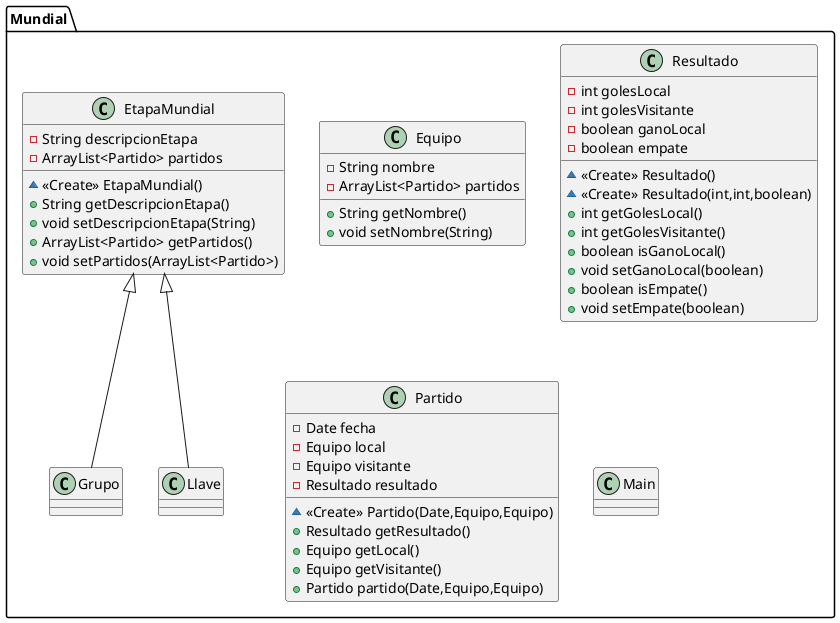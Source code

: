 @startuml
class Mundial.Equipo {
- String nombre
- ArrayList<Partido> partidos
+ String getNombre()
+ void setNombre(String)
}
class Mundial.Grupo {
}
class Mundial.Resultado {
- int golesLocal
- int golesVisitante
- boolean ganoLocal
- boolean empate
~ <<Create>> Resultado()
~ <<Create>> Resultado(int,int,boolean)
+ int getGolesLocal()
+ int getGolesVisitante()
+ boolean isGanoLocal()
+ void setGanoLocal(boolean)
+ boolean isEmpate()
+ void setEmpate(boolean)
}
class Mundial.Partido {
- Date fecha
- Equipo local
- Equipo visitante
- Resultado resultado
~ <<Create>> Partido(Date,Equipo,Equipo)
+ Resultado getResultado()
+ Equipo getLocal()
+ Equipo getVisitante()
+ Partido partido(Date,Equipo,Equipo)
}
class Mundial.Main {
}
class Mundial.Llave {
}
class Mundial.EtapaMundial {
- String descripcionEtapa
- ArrayList<Partido> partidos
~ <<Create>> EtapaMundial()
+ String getDescripcionEtapa()
+ void setDescripcionEtapa(String)
+ ArrayList<Partido> getPartidos()
+ void setPartidos(ArrayList<Partido>)
}


Mundial.EtapaMundial <|-- Mundial.Grupo
Mundial.EtapaMundial <|-- Mundial.Llave
@enduml
